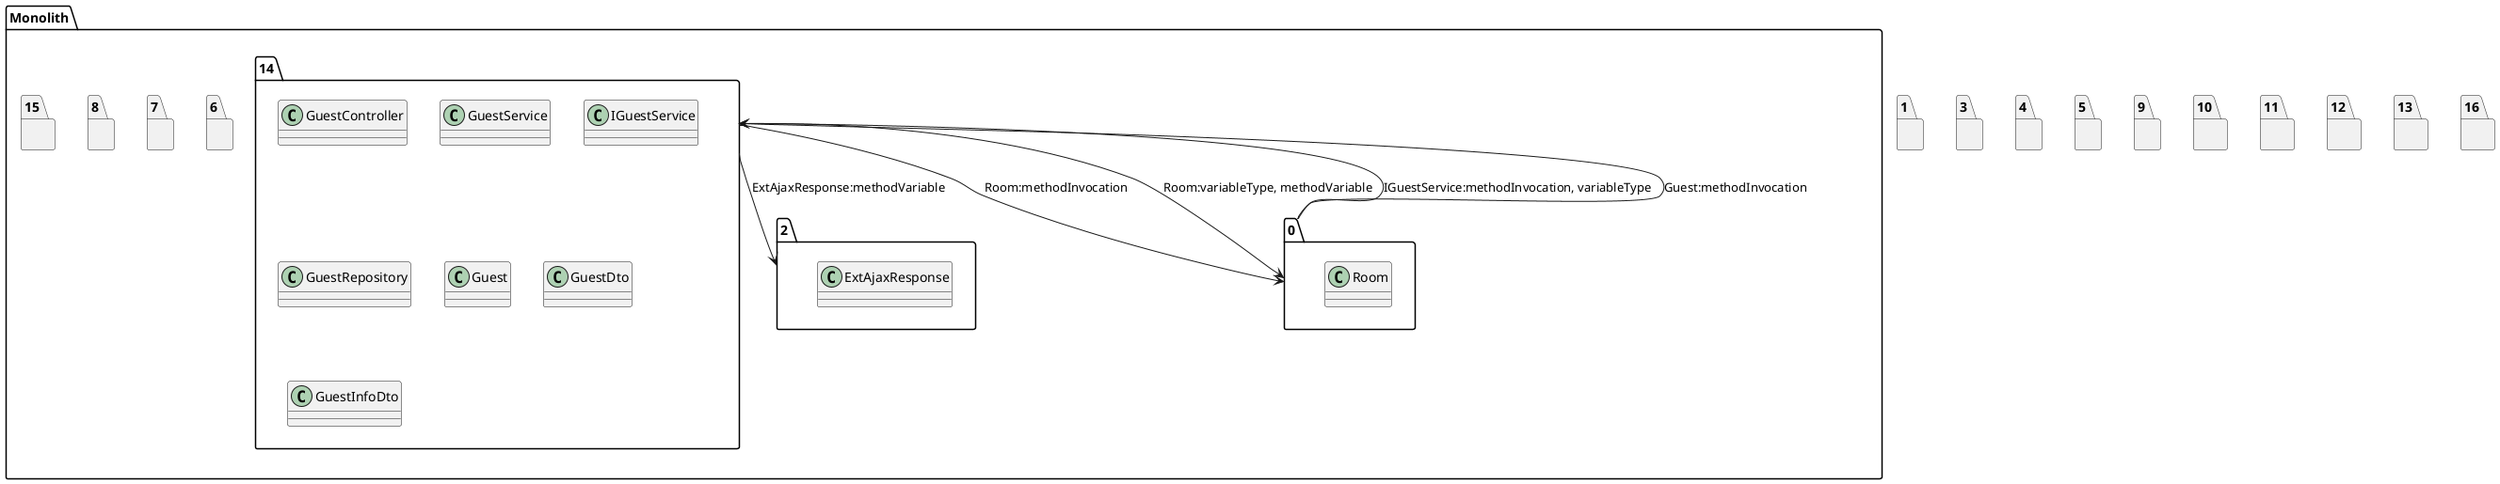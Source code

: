@startuml
package "Monolith" {
package "14"{
class GuestController
class GuestService
class IGuestService
class GuestRepository
class Guest
class GuestDto
class GuestInfoDto
}
package "0"{
class Room
class Room
}
package "2"{
class ExtAjaxResponse
}
package "6"{
}
package "7"{
}
package "8"{
}
package "15"{
}
}
package "1"{
}
package "3"{
}
package "4"{
}
package "5"{
}
package "9"{
}
package "10"{
}
package "11"{
}
package "12"{
}
package "13"{
}
package "16"{
}
"14"-->"0":Room:methodInvocation
"14"-->"0":Room:variableType, methodVariable
"14"-->"2":ExtAjaxResponse:methodVariable
"0"-->"14":IGuestService:methodInvocation, variableType
"0"-->"14":Guest:methodInvocation
@enduml